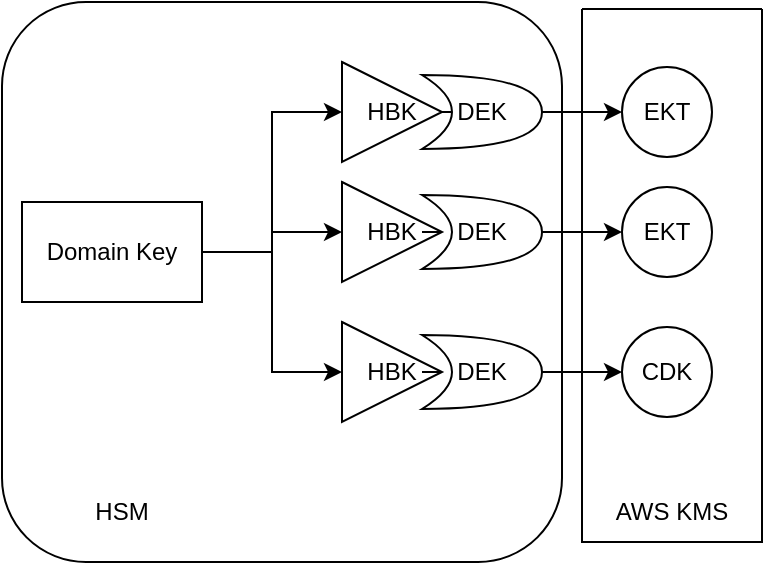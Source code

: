 <mxfile version="17.5.0" type="github">
  <diagram id="CqZpSZTJNaZhIkeq9rlg" name="Page-1">
    <mxGraphModel dx="872" dy="534" grid="1" gridSize="10" guides="1" tooltips="1" connect="1" arrows="1" fold="1" page="1" pageScale="1" pageWidth="850" pageHeight="1100" math="0" shadow="0">
      <root>
        <mxCell id="0" />
        <mxCell id="1" parent="0" />
        <mxCell id="_D2UCYNXljpsURP9HlQw-1" value="" style="rounded=1;whiteSpace=wrap;html=1;" vertex="1" parent="1">
          <mxGeometry x="10" y="80" width="280" height="280" as="geometry" />
        </mxCell>
        <mxCell id="_D2UCYNXljpsURP9HlQw-8" style="edgeStyle=orthogonalEdgeStyle;rounded=0;orthogonalLoop=1;jettySize=auto;html=1;exitX=1;exitY=0.5;exitDx=0;exitDy=0;entryX=0;entryY=0.5;entryDx=0;entryDy=0;" edge="1" parent="1" source="_D2UCYNXljpsURP9HlQw-2" target="_D2UCYNXljpsURP9HlQw-3">
          <mxGeometry relative="1" as="geometry" />
        </mxCell>
        <mxCell id="_D2UCYNXljpsURP9HlQw-9" style="edgeStyle=orthogonalEdgeStyle;rounded=0;orthogonalLoop=1;jettySize=auto;html=1;exitX=1;exitY=0.5;exitDx=0;exitDy=0;entryX=0;entryY=0.5;entryDx=0;entryDy=0;" edge="1" parent="1" source="_D2UCYNXljpsURP9HlQw-2" target="_D2UCYNXljpsURP9HlQw-4">
          <mxGeometry relative="1" as="geometry" />
        </mxCell>
        <mxCell id="_D2UCYNXljpsURP9HlQw-10" style="edgeStyle=orthogonalEdgeStyle;rounded=0;orthogonalLoop=1;jettySize=auto;html=1;exitX=1;exitY=0.5;exitDx=0;exitDy=0;entryX=0;entryY=0.5;entryDx=0;entryDy=0;" edge="1" parent="1" source="_D2UCYNXljpsURP9HlQw-2" target="_D2UCYNXljpsURP9HlQw-5">
          <mxGeometry relative="1" as="geometry" />
        </mxCell>
        <mxCell id="_D2UCYNXljpsURP9HlQw-2" value="Domain Key" style="rounded=0;whiteSpace=wrap;html=1;" vertex="1" parent="1">
          <mxGeometry x="20" y="180" width="90" height="50" as="geometry" />
        </mxCell>
        <mxCell id="_D2UCYNXljpsURP9HlQw-15" style="edgeStyle=orthogonalEdgeStyle;rounded=0;orthogonalLoop=1;jettySize=auto;html=1;exitX=1;exitY=0.5;exitDx=0;exitDy=0;entryX=0;entryY=0.5;entryDx=0;entryDy=0;" edge="1" parent="1" source="_D2UCYNXljpsURP9HlQw-3" target="_D2UCYNXljpsURP9HlQw-11">
          <mxGeometry relative="1" as="geometry" />
        </mxCell>
        <mxCell id="_D2UCYNXljpsURP9HlQw-3" value="HBK" style="triangle;whiteSpace=wrap;html=1;" vertex="1" parent="1">
          <mxGeometry x="180" y="110" width="50" height="50" as="geometry" />
        </mxCell>
        <mxCell id="_D2UCYNXljpsURP9HlQw-16" style="edgeStyle=orthogonalEdgeStyle;rounded=0;orthogonalLoop=1;jettySize=auto;html=1;exitX=1;exitY=0.5;exitDx=0;exitDy=0;entryX=0;entryY=0.5;entryDx=0;entryDy=0;startArrow=none;" edge="1" parent="1" source="_D2UCYNXljpsURP9HlQw-19" target="_D2UCYNXljpsURP9HlQw-13">
          <mxGeometry relative="1" as="geometry" />
        </mxCell>
        <mxCell id="_D2UCYNXljpsURP9HlQw-4" value="HBK" style="triangle;whiteSpace=wrap;html=1;" vertex="1" parent="1">
          <mxGeometry x="180" y="170" width="50" height="50" as="geometry" />
        </mxCell>
        <mxCell id="_D2UCYNXljpsURP9HlQw-17" style="edgeStyle=orthogonalEdgeStyle;rounded=0;orthogonalLoop=1;jettySize=auto;html=1;exitX=1;exitY=0.5;exitDx=0;exitDy=0;entryX=0;entryY=0.5;entryDx=0;entryDy=0;startArrow=none;" edge="1" parent="1" source="_D2UCYNXljpsURP9HlQw-21" target="_D2UCYNXljpsURP9HlQw-14">
          <mxGeometry relative="1" as="geometry" />
        </mxCell>
        <mxCell id="_D2UCYNXljpsURP9HlQw-5" value="HBK" style="triangle;whiteSpace=wrap;html=1;" vertex="1" parent="1">
          <mxGeometry x="180" y="240" width="50" height="50" as="geometry" />
        </mxCell>
        <mxCell id="_D2UCYNXljpsURP9HlQw-11" value="EKT" style="ellipse;whiteSpace=wrap;html=1;aspect=fixed;" vertex="1" parent="1">
          <mxGeometry x="320" y="112.5" width="45" height="45" as="geometry" />
        </mxCell>
        <mxCell id="_D2UCYNXljpsURP9HlQw-13" value="EKT" style="ellipse;whiteSpace=wrap;html=1;aspect=fixed;" vertex="1" parent="1">
          <mxGeometry x="320" y="172.5" width="45" height="45" as="geometry" />
        </mxCell>
        <mxCell id="_D2UCYNXljpsURP9HlQw-14" value="CDK" style="ellipse;whiteSpace=wrap;html=1;aspect=fixed;" vertex="1" parent="1">
          <mxGeometry x="320" y="242.5" width="45" height="45" as="geometry" />
        </mxCell>
        <mxCell id="_D2UCYNXljpsURP9HlQw-18" value="DEK" style="shape=xor;whiteSpace=wrap;html=1;" vertex="1" parent="1">
          <mxGeometry x="220" y="116.5" width="60" height="37" as="geometry" />
        </mxCell>
        <mxCell id="_D2UCYNXljpsURP9HlQw-19" value="DEK" style="shape=xor;whiteSpace=wrap;html=1;" vertex="1" parent="1">
          <mxGeometry x="220" y="176.5" width="60" height="37" as="geometry" />
        </mxCell>
        <mxCell id="_D2UCYNXljpsURP9HlQw-20" value="" style="edgeStyle=orthogonalEdgeStyle;rounded=0;orthogonalLoop=1;jettySize=auto;html=1;exitX=1;exitY=0.5;exitDx=0;exitDy=0;entryX=0;entryY=0.5;entryDx=0;entryDy=0;endArrow=none;" edge="1" parent="1" source="_D2UCYNXljpsURP9HlQw-4" target="_D2UCYNXljpsURP9HlQw-19">
          <mxGeometry relative="1" as="geometry">
            <mxPoint x="230" y="195" as="sourcePoint" />
            <mxPoint x="320" y="195" as="targetPoint" />
          </mxGeometry>
        </mxCell>
        <mxCell id="_D2UCYNXljpsURP9HlQw-21" value="DEK" style="shape=xor;whiteSpace=wrap;html=1;" vertex="1" parent="1">
          <mxGeometry x="220" y="246.5" width="60" height="37" as="geometry" />
        </mxCell>
        <mxCell id="_D2UCYNXljpsURP9HlQw-22" value="" style="edgeStyle=orthogonalEdgeStyle;rounded=0;orthogonalLoop=1;jettySize=auto;html=1;exitX=1;exitY=0.5;exitDx=0;exitDy=0;entryX=0;entryY=0.5;entryDx=0;entryDy=0;endArrow=none;" edge="1" parent="1" source="_D2UCYNXljpsURP9HlQw-5" target="_D2UCYNXljpsURP9HlQw-21">
          <mxGeometry relative="1" as="geometry">
            <mxPoint x="230" y="265" as="sourcePoint" />
            <mxPoint x="320" y="265" as="targetPoint" />
          </mxGeometry>
        </mxCell>
        <mxCell id="_D2UCYNXljpsURP9HlQw-23" value="HSM" style="text;html=1;strokeColor=none;fillColor=none;align=center;verticalAlign=middle;whiteSpace=wrap;rounded=0;" vertex="1" parent="1">
          <mxGeometry x="40" y="320" width="60" height="30" as="geometry" />
        </mxCell>
        <mxCell id="_D2UCYNXljpsURP9HlQw-24" value="" style="swimlane;startSize=0;" vertex="1" parent="1">
          <mxGeometry x="300" y="83.5" width="90" height="266.5" as="geometry" />
        </mxCell>
        <mxCell id="_D2UCYNXljpsURP9HlQw-25" value="AWS KMS" style="text;html=1;strokeColor=none;fillColor=none;align=center;verticalAlign=middle;whiteSpace=wrap;rounded=0;" vertex="1" parent="_D2UCYNXljpsURP9HlQw-24">
          <mxGeometry x="15" y="236.5" width="60" height="30" as="geometry" />
        </mxCell>
      </root>
    </mxGraphModel>
  </diagram>
</mxfile>
